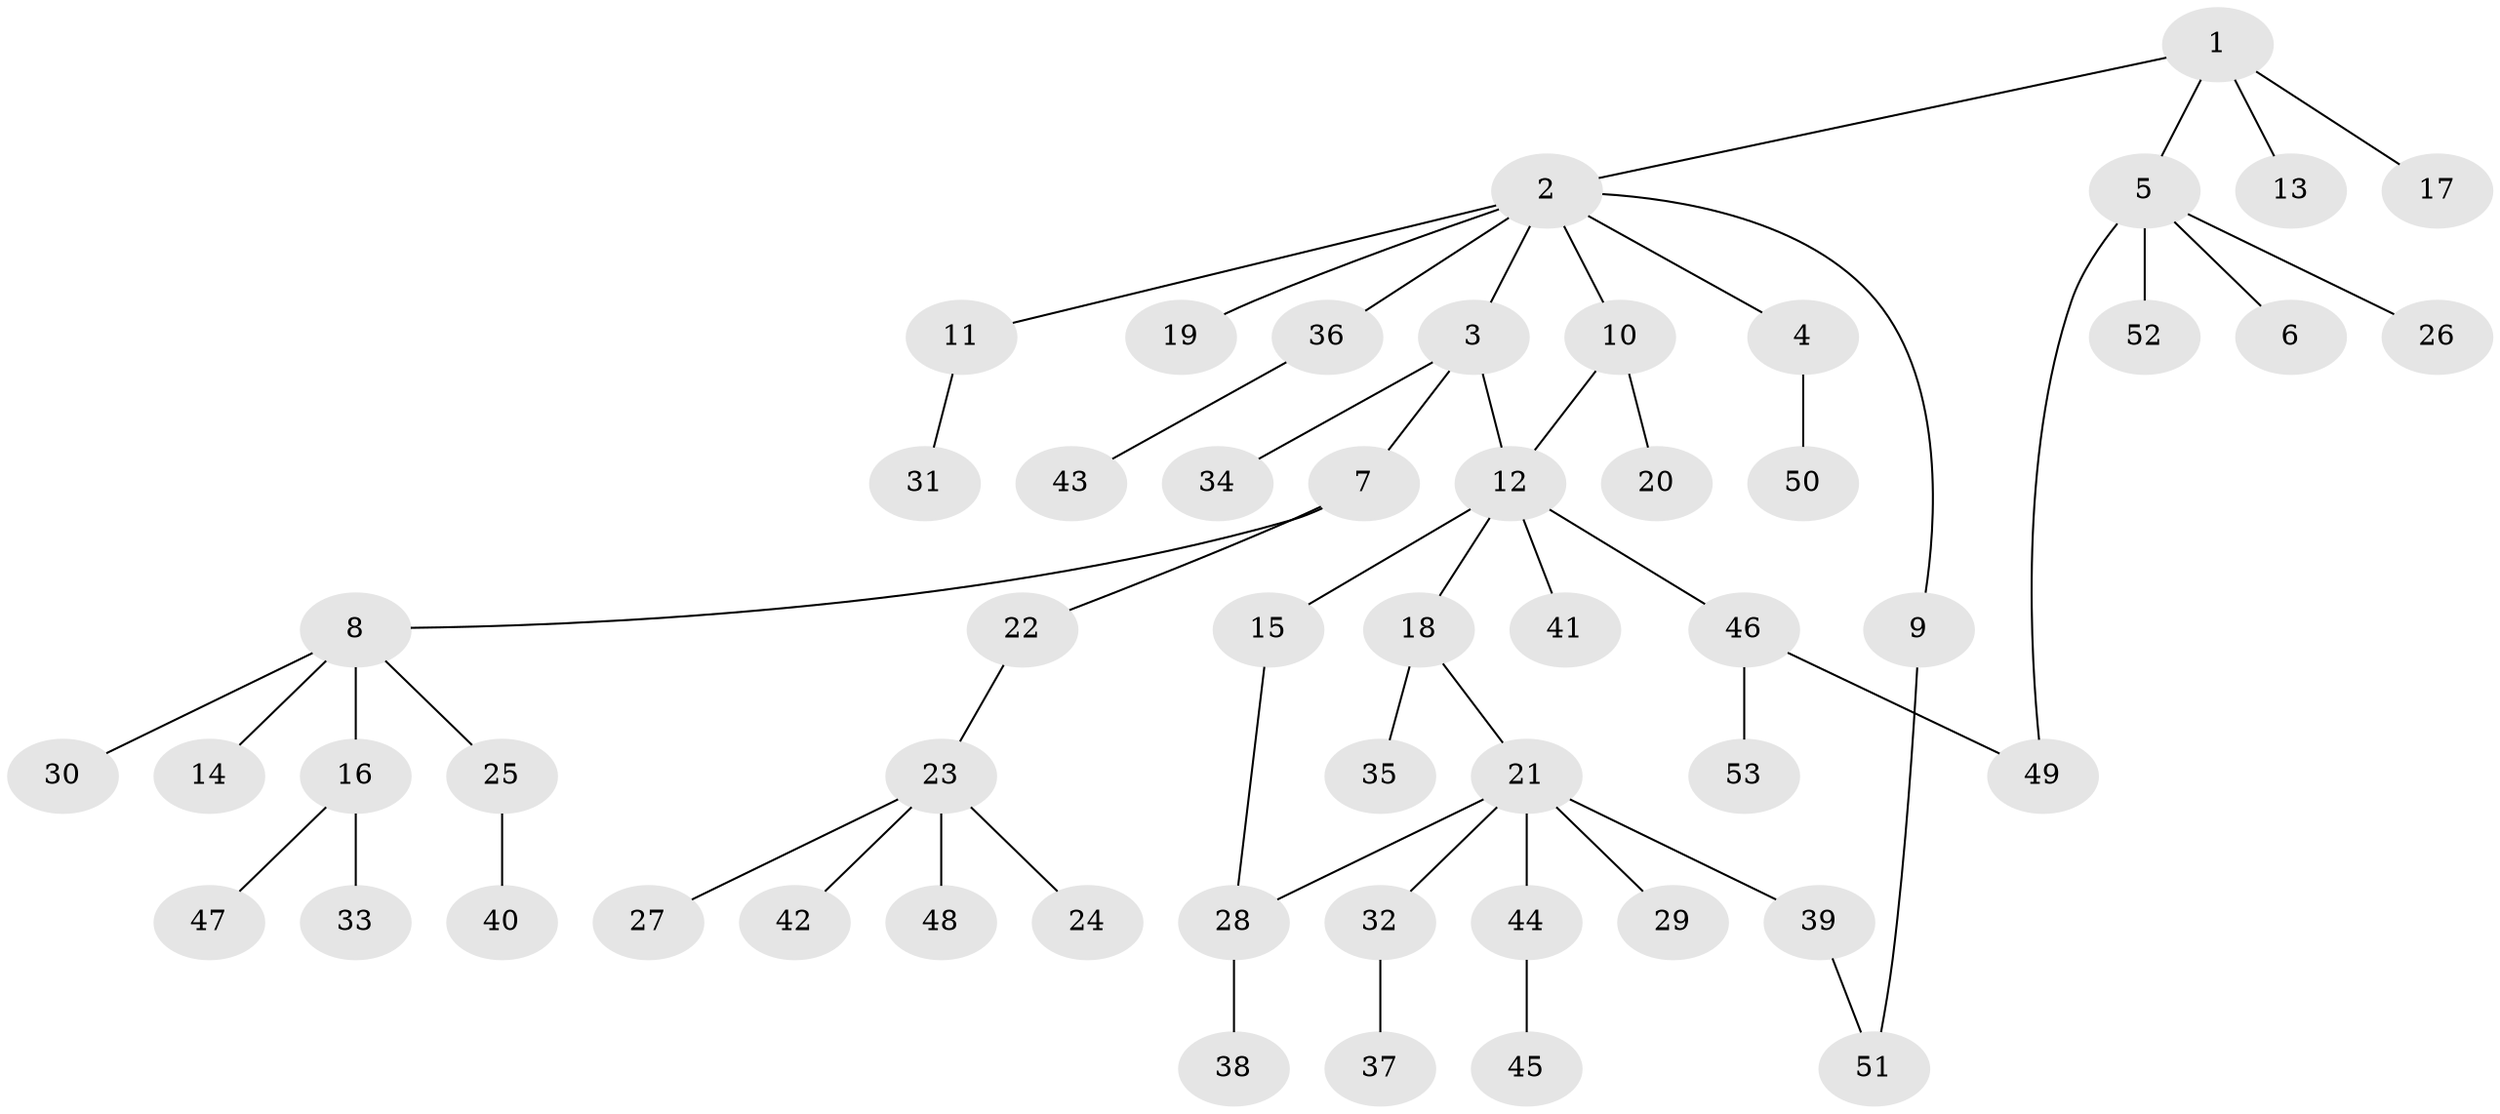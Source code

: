 // coarse degree distribution, {13: 0.02702702702702703, 5: 0.08108108108108109, 2: 0.13513513513513514, 1: 0.5945945945945946, 4: 0.05405405405405406, 3: 0.10810810810810811}
// Generated by graph-tools (version 1.1) at 2025/17/03/04/25 18:17:04]
// undirected, 53 vertices, 56 edges
graph export_dot {
graph [start="1"]
  node [color=gray90,style=filled];
  1;
  2;
  3;
  4;
  5;
  6;
  7;
  8;
  9;
  10;
  11;
  12;
  13;
  14;
  15;
  16;
  17;
  18;
  19;
  20;
  21;
  22;
  23;
  24;
  25;
  26;
  27;
  28;
  29;
  30;
  31;
  32;
  33;
  34;
  35;
  36;
  37;
  38;
  39;
  40;
  41;
  42;
  43;
  44;
  45;
  46;
  47;
  48;
  49;
  50;
  51;
  52;
  53;
  1 -- 2;
  1 -- 5;
  1 -- 13;
  1 -- 17;
  2 -- 3;
  2 -- 4;
  2 -- 9;
  2 -- 10;
  2 -- 11;
  2 -- 19;
  2 -- 36;
  3 -- 7;
  3 -- 12;
  3 -- 34;
  4 -- 50;
  5 -- 6;
  5 -- 26;
  5 -- 49;
  5 -- 52;
  7 -- 8;
  7 -- 22;
  8 -- 14;
  8 -- 16;
  8 -- 25;
  8 -- 30;
  9 -- 51;
  10 -- 20;
  10 -- 12;
  11 -- 31;
  12 -- 15;
  12 -- 18;
  12 -- 41;
  12 -- 46;
  15 -- 28;
  16 -- 33;
  16 -- 47;
  18 -- 21;
  18 -- 35;
  21 -- 28;
  21 -- 29;
  21 -- 32;
  21 -- 39;
  21 -- 44;
  22 -- 23;
  23 -- 24;
  23 -- 27;
  23 -- 42;
  23 -- 48;
  25 -- 40;
  28 -- 38;
  32 -- 37;
  36 -- 43;
  39 -- 51;
  44 -- 45;
  46 -- 53;
  46 -- 49;
}
